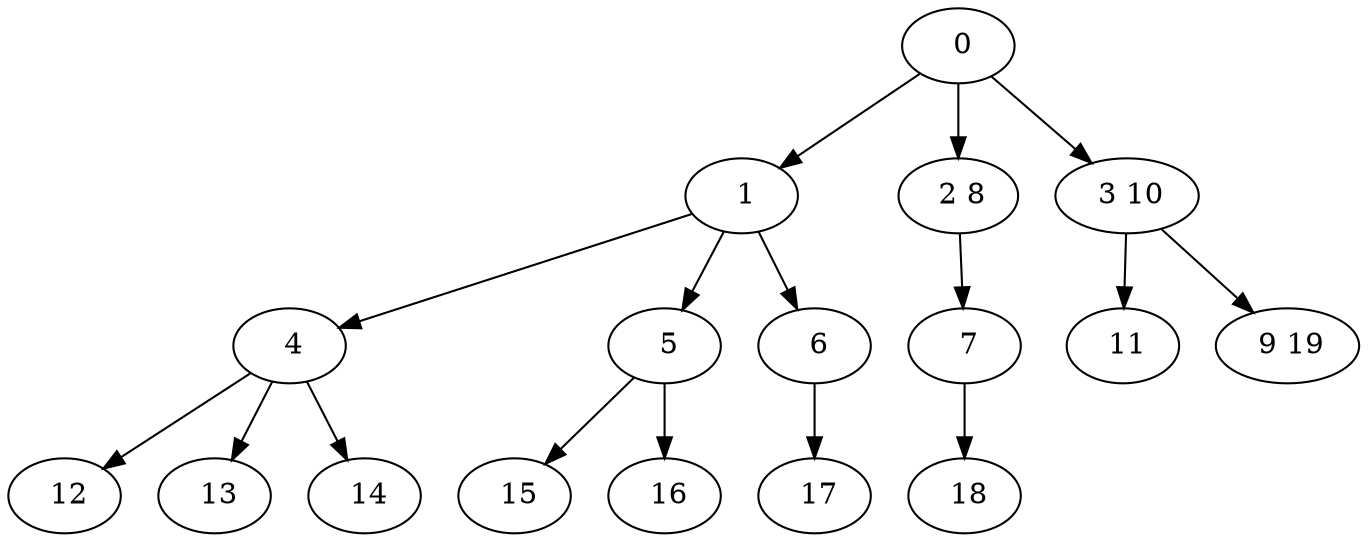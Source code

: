 digraph mytree {
" 0" -> " 1";
" 0" -> " 2 8";
" 0" -> " 3 10";
" 1" -> " 4";
" 1" -> " 5";
" 1" -> " 6";
" 4" -> " 12";
" 4" -> " 13";
" 4" -> " 14";
" 5" -> " 15";
" 5" -> " 16";
" 6" -> " 17";
" 2 8" -> " 7";
" 18";
" 7" -> " 18";
" 3 10" -> " 11";
" 3 10" -> " 9 19";
" 11";
" 9 19";
" 12";
" 13";
" 14";
" 15";
" 16";
" 17";
}
